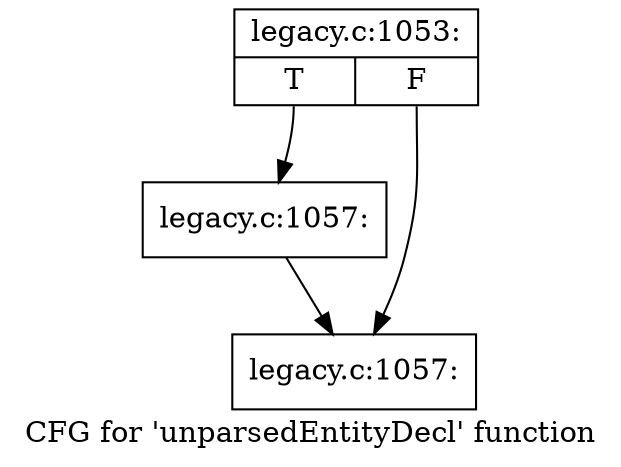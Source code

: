 digraph "CFG for 'unparsedEntityDecl' function" {
	label="CFG for 'unparsedEntityDecl' function";

	Node0x4958ed0 [shape=record,label="{legacy.c:1053:|{<s0>T|<s1>F}}"];
	Node0x4958ed0:s0 -> Node0x495c9d0;
	Node0x4958ed0:s1 -> Node0x495ca20;
	Node0x495c9d0 [shape=record,label="{legacy.c:1057:}"];
	Node0x495c9d0 -> Node0x495ca20;
	Node0x495ca20 [shape=record,label="{legacy.c:1057:}"];
}
